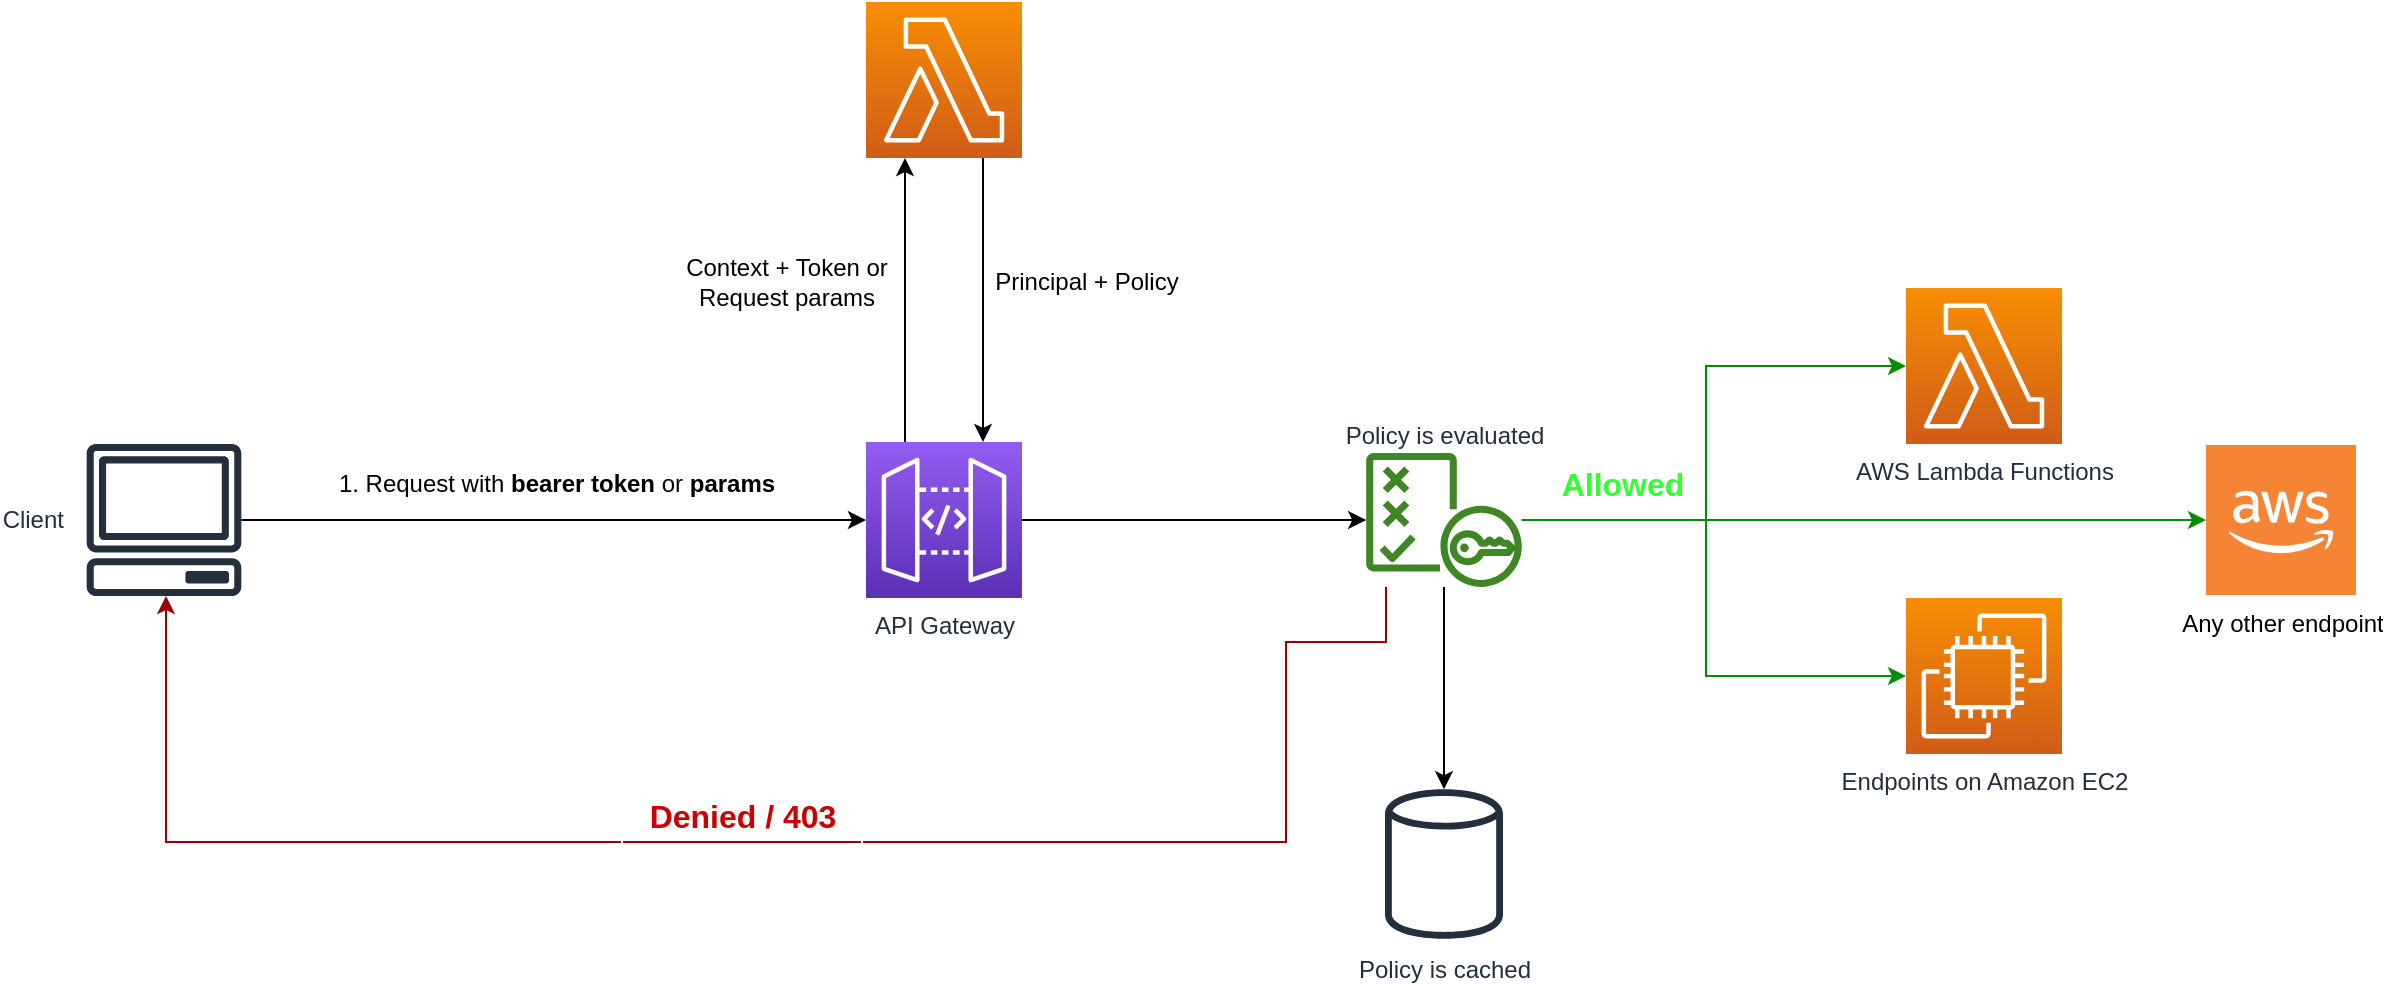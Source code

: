 <mxfile version="21.2.8" type="device">
  <diagram name="Page-1" id="PwtJw49MQqIR6Nn2KQFe">
    <mxGraphModel dx="792" dy="845" grid="1" gridSize="10" guides="1" tooltips="1" connect="1" arrows="1" fold="1" page="1" pageScale="1" pageWidth="850" pageHeight="1100" math="0" shadow="0">
      <root>
        <mxCell id="0" />
        <mxCell id="1" parent="0" />
        <mxCell id="g-TidXc3V0bM0JY2d0Q_-13" style="edgeStyle=orthogonalEdgeStyle;rounded=0;orthogonalLoop=1;jettySize=auto;html=1;" edge="1" parent="1" source="g-TidXc3V0bM0JY2d0Q_-1" target="g-TidXc3V0bM0JY2d0Q_-2">
          <mxGeometry relative="1" as="geometry" />
        </mxCell>
        <mxCell id="g-TidXc3V0bM0JY2d0Q_-1" value="Client" style="sketch=0;outlineConnect=0;fontColor=#232F3E;gradientColor=none;fillColor=#232F3D;strokeColor=none;dashed=0;verticalLabelPosition=middle;verticalAlign=middle;align=right;html=1;fontSize=12;fontStyle=0;aspect=fixed;pointerEvents=1;shape=mxgraph.aws4.client;labelPosition=left;spacingRight=10;" vertex="1" parent="1">
          <mxGeometry x="120" y="301" width="78" height="76" as="geometry" />
        </mxCell>
        <mxCell id="g-TidXc3V0bM0JY2d0Q_-14" style="edgeStyle=orthogonalEdgeStyle;rounded=0;orthogonalLoop=1;jettySize=auto;html=1;" edge="1" parent="1" source="g-TidXc3V0bM0JY2d0Q_-2" target="g-TidXc3V0bM0JY2d0Q_-4">
          <mxGeometry relative="1" as="geometry" />
        </mxCell>
        <mxCell id="g-TidXc3V0bM0JY2d0Q_-16" style="edgeStyle=orthogonalEdgeStyle;rounded=0;orthogonalLoop=1;jettySize=auto;html=1;exitX=0.25;exitY=0;exitDx=0;exitDy=0;exitPerimeter=0;entryX=0.25;entryY=1;entryDx=0;entryDy=0;entryPerimeter=0;" edge="1" parent="1" source="g-TidXc3V0bM0JY2d0Q_-2" target="g-TidXc3V0bM0JY2d0Q_-3">
          <mxGeometry relative="1" as="geometry" />
        </mxCell>
        <mxCell id="g-TidXc3V0bM0JY2d0Q_-17" style="edgeStyle=orthogonalEdgeStyle;rounded=0;orthogonalLoop=1;jettySize=auto;html=1;exitX=0.75;exitY=1;exitDx=0;exitDy=0;exitPerimeter=0;entryX=0.75;entryY=0;entryDx=0;entryDy=0;entryPerimeter=0;" edge="1" parent="1" source="g-TidXc3V0bM0JY2d0Q_-3" target="g-TidXc3V0bM0JY2d0Q_-2">
          <mxGeometry relative="1" as="geometry" />
        </mxCell>
        <mxCell id="g-TidXc3V0bM0JY2d0Q_-2" value="API Gateway" style="sketch=0;points=[[0,0,0],[0.25,0,0],[0.5,0,0],[0.75,0,0],[1,0,0],[0,1,0],[0.25,1,0],[0.5,1,0],[0.75,1,0],[1,1,0],[0,0.25,0],[0,0.5,0],[0,0.75,0],[1,0.25,0],[1,0.5,0],[1,0.75,0]];outlineConnect=0;fontColor=#232F3E;gradientColor=#945DF2;gradientDirection=north;fillColor=#5A30B5;strokeColor=#ffffff;dashed=0;verticalLabelPosition=bottom;verticalAlign=top;align=center;html=1;fontSize=12;fontStyle=0;aspect=fixed;shape=mxgraph.aws4.resourceIcon;resIcon=mxgraph.aws4.api_gateway;" vertex="1" parent="1">
          <mxGeometry x="510" y="300" width="78" height="78" as="geometry" />
        </mxCell>
        <mxCell id="g-TidXc3V0bM0JY2d0Q_-3" value="" style="sketch=0;points=[[0,0,0],[0.25,0,0],[0.5,0,0],[0.75,0,0],[1,0,0],[0,1,0],[0.25,1,0],[0.5,1,0],[0.75,1,0],[1,1,0],[0,0.25,0],[0,0.5,0],[0,0.75,0],[1,0.25,0],[1,0.5,0],[1,0.75,0]];outlineConnect=0;fontColor=#232F3E;gradientColor=#F78E04;gradientDirection=north;fillColor=#D05C17;strokeColor=#ffffff;dashed=0;verticalLabelPosition=bottom;verticalAlign=top;align=center;html=1;fontSize=12;fontStyle=0;aspect=fixed;shape=mxgraph.aws4.resourceIcon;resIcon=mxgraph.aws4.lambda;" vertex="1" parent="1">
          <mxGeometry x="510" y="80" width="78" height="78" as="geometry" />
        </mxCell>
        <mxCell id="g-TidXc3V0bM0JY2d0Q_-11" style="edgeStyle=orthogonalEdgeStyle;rounded=0;orthogonalLoop=1;jettySize=auto;html=1;strokeColor=#990000;" edge="1" parent="1" source="g-TidXc3V0bM0JY2d0Q_-4" target="g-TidXc3V0bM0JY2d0Q_-1">
          <mxGeometry relative="1" as="geometry">
            <Array as="points">
              <mxPoint x="770" y="400" />
              <mxPoint x="720" y="400" />
              <mxPoint x="720" y="500" />
              <mxPoint x="160" y="500" />
            </Array>
          </mxGeometry>
        </mxCell>
        <mxCell id="g-TidXc3V0bM0JY2d0Q_-12" style="edgeStyle=orthogonalEdgeStyle;rounded=0;orthogonalLoop=1;jettySize=auto;html=1;" edge="1" parent="1" source="g-TidXc3V0bM0JY2d0Q_-4" target="g-TidXc3V0bM0JY2d0Q_-9">
          <mxGeometry relative="1" as="geometry" />
        </mxCell>
        <mxCell id="g-TidXc3V0bM0JY2d0Q_-22" style="edgeStyle=orthogonalEdgeStyle;rounded=0;orthogonalLoop=1;jettySize=auto;html=1;strokeColor=#008f02;" edge="1" parent="1" source="g-TidXc3V0bM0JY2d0Q_-4" target="g-TidXc3V0bM0JY2d0Q_-5">
          <mxGeometry relative="1" as="geometry">
            <Array as="points">
              <mxPoint x="930" y="339" />
              <mxPoint x="930" y="262" />
            </Array>
          </mxGeometry>
        </mxCell>
        <mxCell id="g-TidXc3V0bM0JY2d0Q_-23" style="edgeStyle=orthogonalEdgeStyle;rounded=0;orthogonalLoop=1;jettySize=auto;html=1;entryX=0;entryY=0.5;entryDx=0;entryDy=0;entryPerimeter=0;strokeColor=#008f02;" edge="1" parent="1" source="g-TidXc3V0bM0JY2d0Q_-4" target="g-TidXc3V0bM0JY2d0Q_-6">
          <mxGeometry relative="1" as="geometry">
            <Array as="points">
              <mxPoint x="930" y="339" />
              <mxPoint x="930" y="417" />
            </Array>
          </mxGeometry>
        </mxCell>
        <mxCell id="g-TidXc3V0bM0JY2d0Q_-24" style="edgeStyle=orthogonalEdgeStyle;rounded=0;orthogonalLoop=1;jettySize=auto;html=1;strokeColor=#008f02;" edge="1" parent="1" source="g-TidXc3V0bM0JY2d0Q_-4" target="g-TidXc3V0bM0JY2d0Q_-7">
          <mxGeometry relative="1" as="geometry" />
        </mxCell>
        <mxCell id="g-TidXc3V0bM0JY2d0Q_-4" value="Policy is evaluated" style="sketch=0;outlineConnect=0;fontColor=#232F3E;gradientColor=none;fillColor=#3F8624;strokeColor=none;dashed=0;verticalLabelPosition=top;verticalAlign=bottom;align=center;html=1;fontSize=12;fontStyle=0;aspect=fixed;pointerEvents=1;shape=mxgraph.aws4.policy;labelPosition=center;" vertex="1" parent="1">
          <mxGeometry x="760" y="305.5" width="78" height="67" as="geometry" />
        </mxCell>
        <mxCell id="g-TidXc3V0bM0JY2d0Q_-5" value="AWS Lambda Functions" style="sketch=0;points=[[0,0,0],[0.25,0,0],[0.5,0,0],[0.75,0,0],[1,0,0],[0,1,0],[0.25,1,0],[0.5,1,0],[0.75,1,0],[1,1,0],[0,0.25,0],[0,0.5,0],[0,0.75,0],[1,0.25,0],[1,0.5,0],[1,0.75,0]];outlineConnect=0;fontColor=#232F3E;gradientColor=#F78E04;gradientDirection=north;fillColor=#D05C17;strokeColor=#ffffff;dashed=0;verticalLabelPosition=bottom;verticalAlign=top;align=center;html=1;fontSize=12;fontStyle=0;aspect=fixed;shape=mxgraph.aws4.resourceIcon;resIcon=mxgraph.aws4.lambda;" vertex="1" parent="1">
          <mxGeometry x="1030" y="223" width="78" height="78" as="geometry" />
        </mxCell>
        <mxCell id="g-TidXc3V0bM0JY2d0Q_-6" value="Endpoints on Amazon EC2" style="sketch=0;points=[[0,0,0],[0.25,0,0],[0.5,0,0],[0.75,0,0],[1,0,0],[0,1,0],[0.25,1,0],[0.5,1,0],[0.75,1,0],[1,1,0],[0,0.25,0],[0,0.5,0],[0,0.75,0],[1,0.25,0],[1,0.5,0],[1,0.75,0]];outlineConnect=0;fontColor=#232F3E;gradientColor=#F78E04;gradientDirection=north;fillColor=#D05C17;strokeColor=#ffffff;dashed=0;verticalLabelPosition=bottom;verticalAlign=top;align=center;html=1;fontSize=12;fontStyle=0;aspect=fixed;shape=mxgraph.aws4.resourceIcon;resIcon=mxgraph.aws4.ec2;" vertex="1" parent="1">
          <mxGeometry x="1030" y="378" width="78" height="78" as="geometry" />
        </mxCell>
        <mxCell id="g-TidXc3V0bM0JY2d0Q_-7" value="Any other endpoint" style="outlineConnect=0;dashed=0;verticalLabelPosition=bottom;verticalAlign=top;align=center;html=1;shape=mxgraph.aws3.cloud_2;fillColor=#F58534;gradientColor=none;" vertex="1" parent="1">
          <mxGeometry x="1180" y="301.5" width="75" height="75" as="geometry" />
        </mxCell>
        <mxCell id="g-TidXc3V0bM0JY2d0Q_-9" value="Policy is cached" style="sketch=0;outlineConnect=0;fontColor=#232F3E;gradientColor=none;fillColor=#232F3D;strokeColor=none;dashed=0;verticalLabelPosition=bottom;verticalAlign=top;align=center;html=1;fontSize=12;fontStyle=0;aspect=fixed;pointerEvents=1;shape=mxgraph.aws4.generic_database;" vertex="1" parent="1">
          <mxGeometry x="769.5" y="472" width="59" height="78" as="geometry" />
        </mxCell>
        <mxCell id="g-TidXc3V0bM0JY2d0Q_-18" value="1. Request with &lt;b&gt;bearer token&lt;/b&gt; or &lt;b&gt;params&lt;/b&gt;" style="text;html=1;align=center;verticalAlign=middle;resizable=0;points=[];autosize=1;strokeColor=none;fillColor=none;" vertex="1" parent="1">
          <mxGeometry x="235" y="305.5" width="240" height="30" as="geometry" />
        </mxCell>
        <mxCell id="g-TidXc3V0bM0JY2d0Q_-19" value="Context + Token or&lt;br&gt;Request params" style="text;html=1;align=center;verticalAlign=middle;resizable=0;points=[];autosize=1;strokeColor=none;fillColor=none;" vertex="1" parent="1">
          <mxGeometry x="410" y="200" width="120" height="40" as="geometry" />
        </mxCell>
        <mxCell id="g-TidXc3V0bM0JY2d0Q_-20" value="Principal + Policy" style="text;html=1;align=center;verticalAlign=middle;resizable=0;points=[];autosize=1;strokeColor=none;fillColor=none;" vertex="1" parent="1">
          <mxGeometry x="560" y="205" width="120" height="30" as="geometry" />
        </mxCell>
        <mxCell id="g-TidXc3V0bM0JY2d0Q_-21" value="Denied / 403" style="text;html=1;align=center;verticalAlign=middle;resizable=0;points=[];autosize=1;strokeColor=#ffffff;fillColor=none;fontStyle=1;fontColor=#CC0000;fontSize=16;" vertex="1" parent="1">
          <mxGeometry x="388" y="472" width="120" height="30" as="geometry" />
        </mxCell>
        <mxCell id="g-TidXc3V0bM0JY2d0Q_-25" value="Allowed" style="text;html=1;align=center;verticalAlign=middle;resizable=0;points=[];autosize=1;strokeColor=#ffffff;fillColor=none;fontStyle=1;fontColor=#33FF33;fontSize=16;" vertex="1" parent="1">
          <mxGeometry x="848" y="305.5" width="80" height="30" as="geometry" />
        </mxCell>
      </root>
    </mxGraphModel>
  </diagram>
</mxfile>
